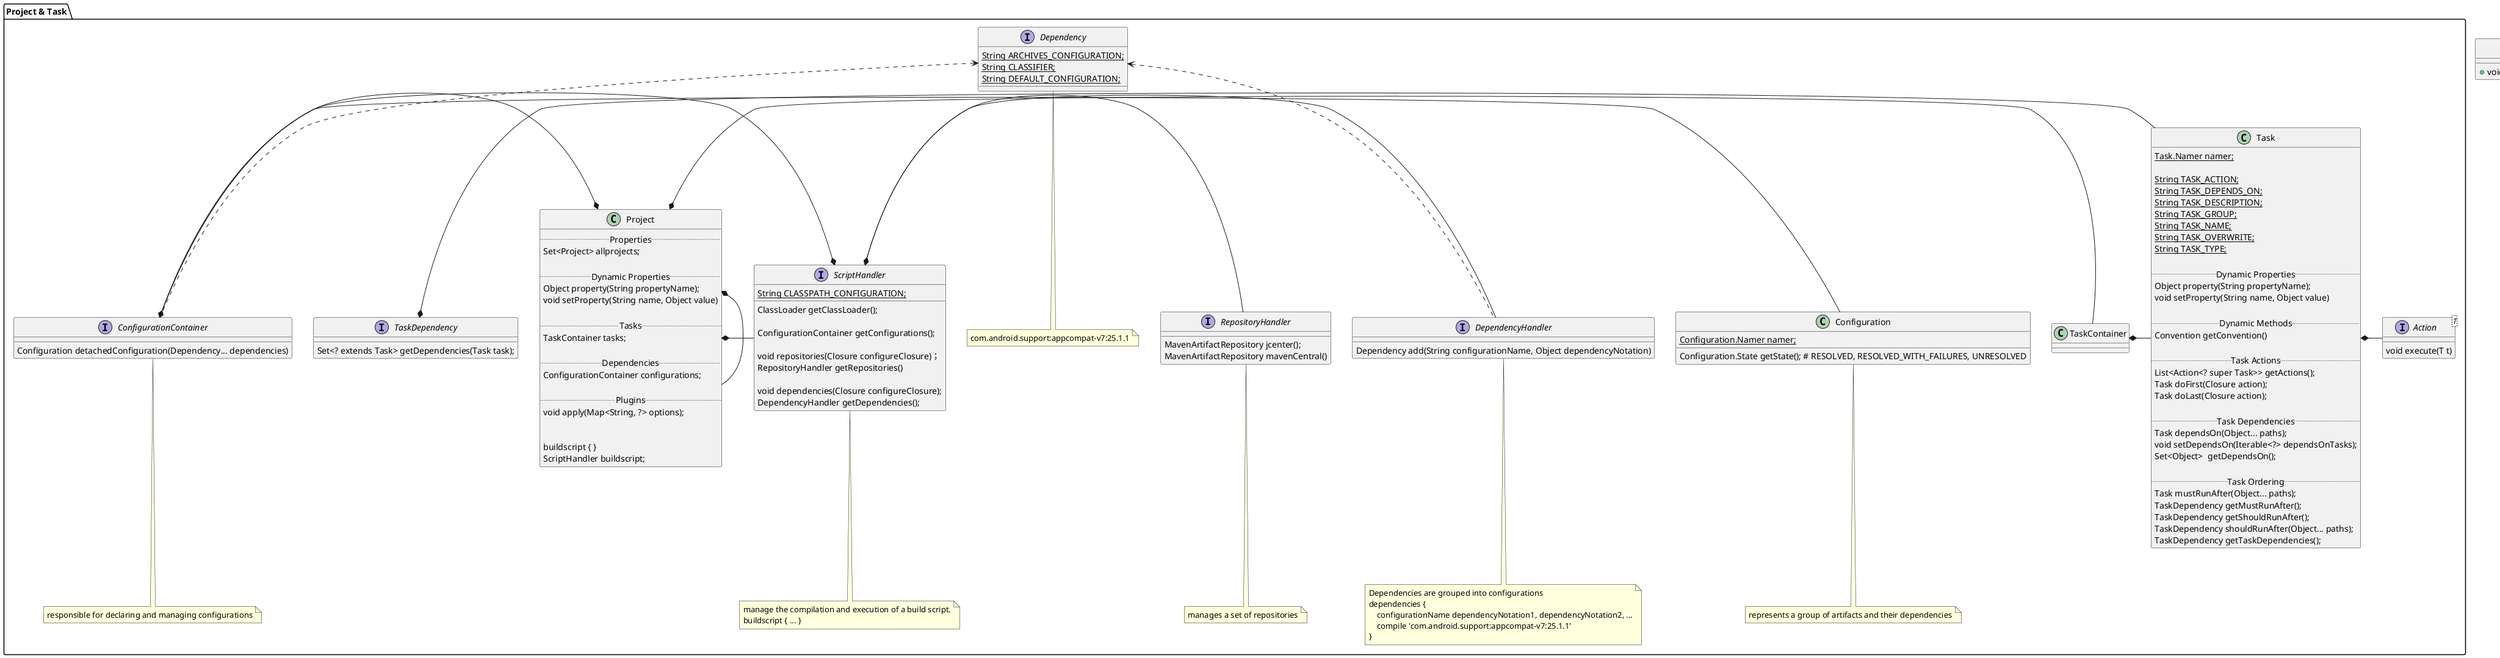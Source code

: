 @startuml
package "Project & Task" {
    interface Action<T> {
        void execute(T t)
    }

    interface TaskDependency {
        Set<? extends Task> getDependencies(Task task);
    }

    class Task {
        {static} Task.Namer namer;

        {static} String TASK_ACTION;
        {static} String TASK_DEPENDS_ON;
        {static} String TASK_DESCRIPTION;
        {static} String TASK_GROUP;
        {static} String TASK_NAME;
        {static} String TASK_OVERWRITE;
        {static} String TASK_TYPE;

        .. Dynamic Properties ..
        Object property(String propertyName);
        void setProperty(String name, Object value)

        .. Dynamic Methods ..
        Convention getConvention()

        .. Task Actions ..
        List<Action<? super Task>> getActions();
        Task doFirst(Closure action);
        Task doLast(Closure action);

        .. Task Dependencies ..
        Task dependsOn(Object... paths);
        void setDependsOn(Iterable<?> dependsOnTasks);
        Set<Object>	getDependsOn();

        .. Task Ordering ..
        Task mustRunAfter(Object... paths);
        TaskDependency getMustRunAfter();
        TaskDependency getShouldRunAfter();
        TaskDependency shouldRunAfter(Object... paths);
        TaskDependency getTaskDependencies();
    }

    class Configuration {
        {static} Configuration.Namer namer;
        Configuration.State getState(); # RESOLVED, RESOLVED_WITH_FAILURES, UNRESOLVED
    }
    note bottom of Configuration
        represents a group of artifacts and their dependencies
    end note

    interface ConfigurationContainer {
        Configuration detachedConfiguration(Dependency... dependencies)
    }
    note bottom of ConfigurationContainer
        responsible for declaring and managing configurations
    end note

    interface RepositoryHandler {
        MavenArtifactRepository jcenter();
        MavenArtifactRepository mavenCentral()
    }
    note bottom of RepositoryHandler
        manages a set of repositories
    end note

    interface Dependency {
        {static} String ARCHIVES_CONFIGURATION;
        {static} String CLASSIFIER;
        {static} String DEFAULT_CONFIGURATION;
    }
    note bottom of Dependency
        com.android.support:appcompat-v7:25.1.1
    end note

    interface DependencyHandler {
        Dependency add(String configurationName, Object dependencyNotation)
    }
    note bottom of DependencyHandler
        Dependencies are grouped into configurations
        dependencies {
            configurationName dependencyNotation1, dependencyNotation2, ...
            compile 'com.android.support:appcompat-v7:25.1.1'
        }
    end note

    interface ScriptHandler {
        {static} String CLASSPATH_CONFIGURATION;
        ClassLoader getClassLoader();

        ConfigurationContainer getConfigurations();

        void repositories(Closure configureClosure)；
        RepositoryHandler getRepositories()

        void dependencies(Closure configureClosure);
        DependencyHandler getDependencies();
    }
    note bottom of ScriptHandler
        manage the compilation and execution of a build script.
        buildscript { ... }
    end note

    class Project {
        .. Properties ..
        Set<Project> allprojects;

        .. Dynamic Properties ..
        Object property(String propertyName);
        void setProperty(String name, Object value)

        .. Tasks ..
        TaskContainer tasks;

        .. Dependencies ..
        ConfigurationContainer configurations;

        .. Plugins ..
        void apply(Map<String, ?> options);


        buildscript { }
        ScriptHandler buildscript;
    }

    Project *- Project
    Project *- TaskContainer
    Project *- ConfigurationContainer
    Project *- ScriptHandler
    TaskContainer *- Task
    Task *- Action
    TaskDependency *- Task

    ScriptHandler *- ConfigurationContainer
    ScriptHandler *- RepositoryHandler
    ScriptHandler *- DependencyHandler
    Dependency <.. ConfigurationContainer
    Dependency <.. DependencyHandler
    ConfigurationContainer *- Configuration
}

class Settings {
    + void include(String[] projectPaths);
}

@enduml